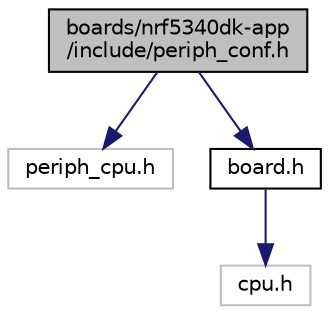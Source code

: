 digraph "boards/nrf5340dk-app/include/periph_conf.h"
{
 // LATEX_PDF_SIZE
  edge [fontname="Helvetica",fontsize="10",labelfontname="Helvetica",labelfontsize="10"];
  node [fontname="Helvetica",fontsize="10",shape=record];
  Node1 [label="boards/nrf5340dk-app\l/include/periph_conf.h",height=0.2,width=0.4,color="black", fillcolor="grey75", style="filled", fontcolor="black",tooltip="Peripheral configuration for the nRF5340DK-app."];
  Node1 -> Node2 [color="midnightblue",fontsize="10",style="solid",fontname="Helvetica"];
  Node2 [label="periph_cpu.h",height=0.2,width=0.4,color="grey75", fillcolor="white", style="filled",tooltip=" "];
  Node1 -> Node3 [color="midnightblue",fontsize="10",style="solid",fontname="Helvetica"];
  Node3 [label="board.h",height=0.2,width=0.4,color="black", fillcolor="white", style="filled",URL="$nrf5340dk-app_2include_2board_8h.html",tooltip="Board configuration for the nRF5340DK-app board."];
  Node3 -> Node4 [color="midnightblue",fontsize="10",style="solid",fontname="Helvetica"];
  Node4 [label="cpu.h",height=0.2,width=0.4,color="grey75", fillcolor="white", style="filled",tooltip=" "];
}
